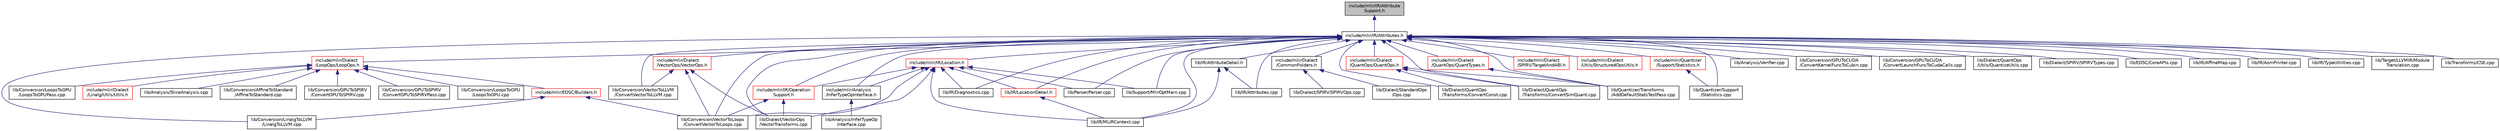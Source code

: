 digraph "include/mlir/IR/AttributeSupport.h"
{
  bgcolor="transparent";
  edge [fontname="Helvetica",fontsize="10",labelfontname="Helvetica",labelfontsize="10"];
  node [fontname="Helvetica",fontsize="10",shape=record];
  Node17 [label="include/mlir/IR/Attribute\lSupport.h",height=0.2,width=0.4,color="black", fillcolor="grey75", style="filled", fontcolor="black"];
  Node17 -> Node18 [dir="back",color="midnightblue",fontsize="10",style="solid",fontname="Helvetica"];
  Node18 [label="include/mlir/IR/Attributes.h",height=0.2,width=0.4,color="black",URL="$Attributes_8h.html"];
  Node18 -> Node19 [dir="back",color="midnightblue",fontsize="10",style="solid",fontname="Helvetica"];
  Node19 [label="include/mlir/Analysis\l/InferTypeOpInterface.h",height=0.2,width=0.4,color="black",URL="$InferTypeOpInterface_8h.html"];
  Node19 -> Node20 [dir="back",color="midnightblue",fontsize="10",style="solid",fontname="Helvetica"];
  Node20 [label="lib/Analysis/InferTypeOp\lInterface.cpp",height=0.2,width=0.4,color="black",URL="$InferTypeOpInterface_8cpp.html"];
  Node18 -> Node21 [dir="back",color="midnightblue",fontsize="10",style="solid",fontname="Helvetica"];
  Node21 [label="include/mlir/Dialect\l/CommonFolders.h",height=0.2,width=0.4,color="black",URL="$CommonFolders_8h.html"];
  Node21 -> Node22 [dir="back",color="midnightblue",fontsize="10",style="solid",fontname="Helvetica"];
  Node22 [label="lib/Dialect/SPIRV/SPIRVOps.cpp",height=0.2,width=0.4,color="black",URL="$SPIRVOps_8cpp.html"];
  Node21 -> Node23 [dir="back",color="midnightblue",fontsize="10",style="solid",fontname="Helvetica"];
  Node23 [label="lib/Dialect/StandardOps\l/Ops.cpp",height=0.2,width=0.4,color="black",URL="$Ops_8cpp.html"];
  Node18 -> Node24 [dir="back",color="midnightblue",fontsize="10",style="solid",fontname="Helvetica"];
  Node24 [label="include/mlir/Dialect\l/LoopOps/LoopOps.h",height=0.2,width=0.4,color="red",URL="$LoopOps_8h.html"];
  Node24 -> Node25 [dir="back",color="midnightblue",fontsize="10",style="solid",fontname="Helvetica"];
  Node25 [label="include/mlir/Dialect\l/Linalg/Utils/Utils.h",height=0.2,width=0.4,color="red",URL="$Dialect_2Linalg_2Utils_2Utils_8h.html"];
  Node24 -> Node33 [dir="back",color="midnightblue",fontsize="10",style="solid",fontname="Helvetica"];
  Node33 [label="include/mlir/EDSC/Builders.h",height=0.2,width=0.4,color="red",URL="$EDSC_2Builders_8h.html"];
  Node33 -> Node42 [dir="back",color="midnightblue",fontsize="10",style="solid",fontname="Helvetica"];
  Node42 [label="lib/Conversion/LinalgToLLVM\l/LinalgToLLVM.cpp",height=0.2,width=0.4,color="black",URL="$LinalgToLLVM_8cpp.html"];
  Node33 -> Node38 [dir="back",color="midnightblue",fontsize="10",style="solid",fontname="Helvetica"];
  Node38 [label="lib/Conversion/VectorToLoops\l/ConvertVectorToLoops.cpp",height=0.2,width=0.4,color="black",URL="$ConvertVectorToLoops_8cpp.html"];
  Node24 -> Node45 [dir="back",color="midnightblue",fontsize="10",style="solid",fontname="Helvetica"];
  Node45 [label="lib/Analysis/SliceAnalysis.cpp",height=0.2,width=0.4,color="black",URL="$SliceAnalysis_8cpp.html"];
  Node24 -> Node46 [dir="back",color="midnightblue",fontsize="10",style="solid",fontname="Helvetica"];
  Node46 [label="lib/Conversion/AffineToStandard\l/AffineToStandard.cpp",height=0.2,width=0.4,color="black",URL="$AffineToStandard_8cpp.html"];
  Node24 -> Node47 [dir="back",color="midnightblue",fontsize="10",style="solid",fontname="Helvetica"];
  Node47 [label="lib/Conversion/GPUToSPIRV\l/ConvertGPUToSPIRV.cpp",height=0.2,width=0.4,color="black",URL="$ConvertGPUToSPIRV_8cpp.html"];
  Node24 -> Node48 [dir="back",color="midnightblue",fontsize="10",style="solid",fontname="Helvetica"];
  Node48 [label="lib/Conversion/GPUToSPIRV\l/ConvertGPUToSPIRVPass.cpp",height=0.2,width=0.4,color="black",URL="$ConvertGPUToSPIRVPass_8cpp.html"];
  Node24 -> Node49 [dir="back",color="midnightblue",fontsize="10",style="solid",fontname="Helvetica"];
  Node49 [label="lib/Conversion/LoopsToGPU\l/LoopsToGPU.cpp",height=0.2,width=0.4,color="black",URL="$LoopsToGPU_8cpp.html"];
  Node24 -> Node50 [dir="back",color="midnightblue",fontsize="10",style="solid",fontname="Helvetica"];
  Node50 [label="lib/Conversion/LoopsToGPU\l/LoopsToGPUPass.cpp",height=0.2,width=0.4,color="black",URL="$LoopsToGPUPass_8cpp.html"];
  Node18 -> Node56 [dir="back",color="midnightblue",fontsize="10",style="solid",fontname="Helvetica"];
  Node56 [label="include/mlir/Dialect\l/QuantOps/QuantOps.h",height=0.2,width=0.4,color="red",URL="$QuantOps_8h.html"];
  Node56 -> Node62 [dir="back",color="midnightblue",fontsize="10",style="solid",fontname="Helvetica"];
  Node62 [label="lib/Dialect/QuantOps\l/Transforms/ConvertConst.cpp",height=0.2,width=0.4,color="black",URL="$ConvertConst_8cpp.html"];
  Node56 -> Node63 [dir="back",color="midnightblue",fontsize="10",style="solid",fontname="Helvetica"];
  Node63 [label="lib/Dialect/QuantOps\l/Transforms/ConvertSimQuant.cpp",height=0.2,width=0.4,color="black",URL="$ConvertSimQuant_8cpp.html"];
  Node56 -> Node65 [dir="back",color="midnightblue",fontsize="10",style="solid",fontname="Helvetica"];
  Node65 [label="lib/Quantizer/Transforms\l/AddDefaultStatsTestPass.cpp",height=0.2,width=0.4,color="black",URL="$AddDefaultStatsTestPass_8cpp.html"];
  Node18 -> Node68 [dir="back",color="midnightblue",fontsize="10",style="solid",fontname="Helvetica"];
  Node68 [label="include/mlir/Dialect\l/QuantOps/QuantTypes.h",height=0.2,width=0.4,color="red",URL="$QuantTypes_8h.html"];
  Node68 -> Node65 [dir="back",color="midnightblue",fontsize="10",style="solid",fontname="Helvetica"];
  Node18 -> Node85 [dir="back",color="midnightblue",fontsize="10",style="solid",fontname="Helvetica"];
  Node85 [label="include/mlir/Dialect\l/SPIRV/TargetAndABI.h",height=0.2,width=0.4,color="red",URL="$TargetAndABI_8h.html"];
  Node18 -> Node93 [dir="back",color="midnightblue",fontsize="10",style="solid",fontname="Helvetica"];
  Node93 [label="include/mlir/Dialect\l/Utils/StructuredOpsUtils.h",height=0.2,width=0.4,color="red",URL="$StructuredOpsUtils_8h.html"];
  Node18 -> Node101 [dir="back",color="midnightblue",fontsize="10",style="solid",fontname="Helvetica"];
  Node101 [label="include/mlir/Dialect\l/VectorOps/VectorOps.h",height=0.2,width=0.4,color="red",URL="$VectorOps_8h.html"];
  Node101 -> Node103 [dir="back",color="midnightblue",fontsize="10",style="solid",fontname="Helvetica"];
  Node103 [label="lib/Conversion/VectorToLLVM\l/ConvertVectorToLLVM.cpp",height=0.2,width=0.4,color="black",URL="$ConvertVectorToLLVM_8cpp.html"];
  Node101 -> Node38 [dir="back",color="midnightblue",fontsize="10",style="solid",fontname="Helvetica"];
  Node101 -> Node105 [dir="back",color="midnightblue",fontsize="10",style="solid",fontname="Helvetica"];
  Node105 [label="lib/Dialect/VectorOps\l/VectorTransforms.cpp",height=0.2,width=0.4,color="black",URL="$VectorTransforms_8cpp.html"];
  Node18 -> Node107 [dir="back",color="midnightblue",fontsize="10",style="solid",fontname="Helvetica"];
  Node107 [label="include/mlir/IR/Location.h",height=0.2,width=0.4,color="red",URL="$Location_8h.html"];
  Node107 -> Node19 [dir="back",color="midnightblue",fontsize="10",style="solid",fontname="Helvetica"];
  Node107 -> Node259 [dir="back",color="midnightblue",fontsize="10",style="solid",fontname="Helvetica"];
  Node259 [label="include/mlir/IR/Operation\lSupport.h",height=0.2,width=0.4,color="red",URL="$OperationSupport_8h.html"];
  Node259 -> Node38 [dir="back",color="midnightblue",fontsize="10",style="solid",fontname="Helvetica"];
  Node259 -> Node105 [dir="back",color="midnightblue",fontsize="10",style="solid",fontname="Helvetica"];
  Node107 -> Node38 [dir="back",color="midnightblue",fontsize="10",style="solid",fontname="Helvetica"];
  Node107 -> Node105 [dir="back",color="midnightblue",fontsize="10",style="solid",fontname="Helvetica"];
  Node107 -> Node250 [dir="back",color="midnightblue",fontsize="10",style="solid",fontname="Helvetica"];
  Node250 [label="lib/IR/Diagnostics.cpp",height=0.2,width=0.4,color="black",URL="$Diagnostics_8cpp.html"];
  Node107 -> Node282 [dir="back",color="midnightblue",fontsize="10",style="solid",fontname="Helvetica"];
  Node282 [label="lib/IR/LocationDetail.h",height=0.2,width=0.4,color="red",URL="$LocationDetail_8h.html"];
  Node282 -> Node197 [dir="back",color="midnightblue",fontsize="10",style="solid",fontname="Helvetica"];
  Node197 [label="lib/IR/MLIRContext.cpp",height=0.2,width=0.4,color="black",URL="$MLIRContext_8cpp.html"];
  Node107 -> Node197 [dir="back",color="midnightblue",fontsize="10",style="solid",fontname="Helvetica"];
  Node107 -> Node230 [dir="back",color="midnightblue",fontsize="10",style="solid",fontname="Helvetica"];
  Node230 [label="lib/Parser/Parser.cpp",height=0.2,width=0.4,color="black",URL="$Parser_8cpp.html"];
  Node107 -> Node182 [dir="back",color="midnightblue",fontsize="10",style="solid",fontname="Helvetica"];
  Node182 [label="lib/Support/MlirOptMain.cpp",height=0.2,width=0.4,color="black",URL="$MlirOptMain_8cpp.html"];
  Node18 -> Node259 [dir="back",color="midnightblue",fontsize="10",style="solid",fontname="Helvetica"];
  Node18 -> Node283 [dir="back",color="midnightblue",fontsize="10",style="solid",fontname="Helvetica"];
  Node283 [label="include/mlir/Quantizer\l/Support/Statistics.h",height=0.2,width=0.4,color="red",URL="$Statistics_8h.html"];
  Node283 -> Node285 [dir="back",color="midnightblue",fontsize="10",style="solid",fontname="Helvetica"];
  Node285 [label="lib/Quantizer/Support\l/Statistics.cpp",height=0.2,width=0.4,color="black",URL="$Statistics_8cpp.html"];
  Node18 -> Node249 [dir="back",color="midnightblue",fontsize="10",style="solid",fontname="Helvetica"];
  Node249 [label="lib/Analysis/Verifier.cpp",height=0.2,width=0.4,color="black",URL="$Verifier_8cpp.html"];
  Node18 -> Node174 [dir="back",color="midnightblue",fontsize="10",style="solid",fontname="Helvetica"];
  Node174 [label="lib/Conversion/GPUToCUDA\l/ConvertKernelFuncToCubin.cpp",height=0.2,width=0.4,color="black",URL="$ConvertKernelFuncToCubin_8cpp.html"];
  Node18 -> Node156 [dir="back",color="midnightblue",fontsize="10",style="solid",fontname="Helvetica"];
  Node156 [label="lib/Conversion/GPUToCUDA\l/ConvertLaunchFuncToCudaCalls.cpp",height=0.2,width=0.4,color="black",URL="$ConvertLaunchFuncToCudaCalls_8cpp.html"];
  Node18 -> Node42 [dir="back",color="midnightblue",fontsize="10",style="solid",fontname="Helvetica"];
  Node18 -> Node103 [dir="back",color="midnightblue",fontsize="10",style="solid",fontname="Helvetica"];
  Node18 -> Node38 [dir="back",color="midnightblue",fontsize="10",style="solid",fontname="Helvetica"];
  Node18 -> Node62 [dir="back",color="midnightblue",fontsize="10",style="solid",fontname="Helvetica"];
  Node18 -> Node63 [dir="back",color="midnightblue",fontsize="10",style="solid",fontname="Helvetica"];
  Node18 -> Node72 [dir="back",color="midnightblue",fontsize="10",style="solid",fontname="Helvetica"];
  Node72 [label="lib/Dialect/QuantOps\l/Utils/QuantizeUtils.cpp",height=0.2,width=0.4,color="black",URL="$QuantizeUtils_8cpp.html"];
  Node18 -> Node286 [dir="back",color="midnightblue",fontsize="10",style="solid",fontname="Helvetica"];
  Node286 [label="lib/Dialect/SPIRV/SPIRVTypes.cpp",height=0.2,width=0.4,color="black",URL="$SPIRVTypes_8cpp.html"];
  Node18 -> Node105 [dir="back",color="midnightblue",fontsize="10",style="solid",fontname="Helvetica"];
  Node18 -> Node192 [dir="back",color="midnightblue",fontsize="10",style="solid",fontname="Helvetica"];
  Node192 [label="lib/EDSC/CoreAPIs.cpp",height=0.2,width=0.4,color="black",URL="$CoreAPIs_8cpp.html"];
  Node18 -> Node287 [dir="back",color="midnightblue",fontsize="10",style="solid",fontname="Helvetica"];
  Node287 [label="lib/IR/AffineMap.cpp",height=0.2,width=0.4,color="black",URL="$AffineMap_8cpp.html"];
  Node18 -> Node194 [dir="back",color="midnightblue",fontsize="10",style="solid",fontname="Helvetica"];
  Node194 [label="lib/IR/AsmPrinter.cpp",height=0.2,width=0.4,color="black",URL="$AsmPrinter_8cpp.html"];
  Node18 -> Node288 [dir="back",color="midnightblue",fontsize="10",style="solid",fontname="Helvetica"];
  Node288 [label="lib/IR/AttributeDetail.h",height=0.2,width=0.4,color="black",URL="$AttributeDetail_8h.html"];
  Node288 -> Node195 [dir="back",color="midnightblue",fontsize="10",style="solid",fontname="Helvetica"];
  Node195 [label="lib/IR/Attributes.cpp",height=0.2,width=0.4,color="black",URL="$Attributes_8cpp.html"];
  Node288 -> Node197 [dir="back",color="midnightblue",fontsize="10",style="solid",fontname="Helvetica"];
  Node18 -> Node195 [dir="back",color="midnightblue",fontsize="10",style="solid",fontname="Helvetica"];
  Node18 -> Node250 [dir="back",color="midnightblue",fontsize="10",style="solid",fontname="Helvetica"];
  Node18 -> Node282 [dir="back",color="midnightblue",fontsize="10",style="solid",fontname="Helvetica"];
  Node18 -> Node197 [dir="back",color="midnightblue",fontsize="10",style="solid",fontname="Helvetica"];
  Node18 -> Node245 [dir="back",color="midnightblue",fontsize="10",style="solid",fontname="Helvetica"];
  Node245 [label="lib/IR/TypeUtilities.cpp",height=0.2,width=0.4,color="black",URL="$TypeUtilities_8cpp.html"];
  Node18 -> Node230 [dir="back",color="midnightblue",fontsize="10",style="solid",fontname="Helvetica"];
  Node18 -> Node285 [dir="back",color="midnightblue",fontsize="10",style="solid",fontname="Helvetica"];
  Node18 -> Node65 [dir="back",color="midnightblue",fontsize="10",style="solid",fontname="Helvetica"];
  Node18 -> Node182 [dir="back",color="midnightblue",fontsize="10",style="solid",fontname="Helvetica"];
  Node18 -> Node154 [dir="back",color="midnightblue",fontsize="10",style="solid",fontname="Helvetica"];
  Node154 [label="lib/Target/LLVMIR/Module\lTranslation.cpp",height=0.2,width=0.4,color="black",URL="$ModuleTranslation_8cpp.html"];
  Node18 -> Node135 [dir="back",color="midnightblue",fontsize="10",style="solid",fontname="Helvetica"];
  Node135 [label="lib/Transforms/CSE.cpp",height=0.2,width=0.4,color="black",URL="$CSE_8cpp.html"];
}

